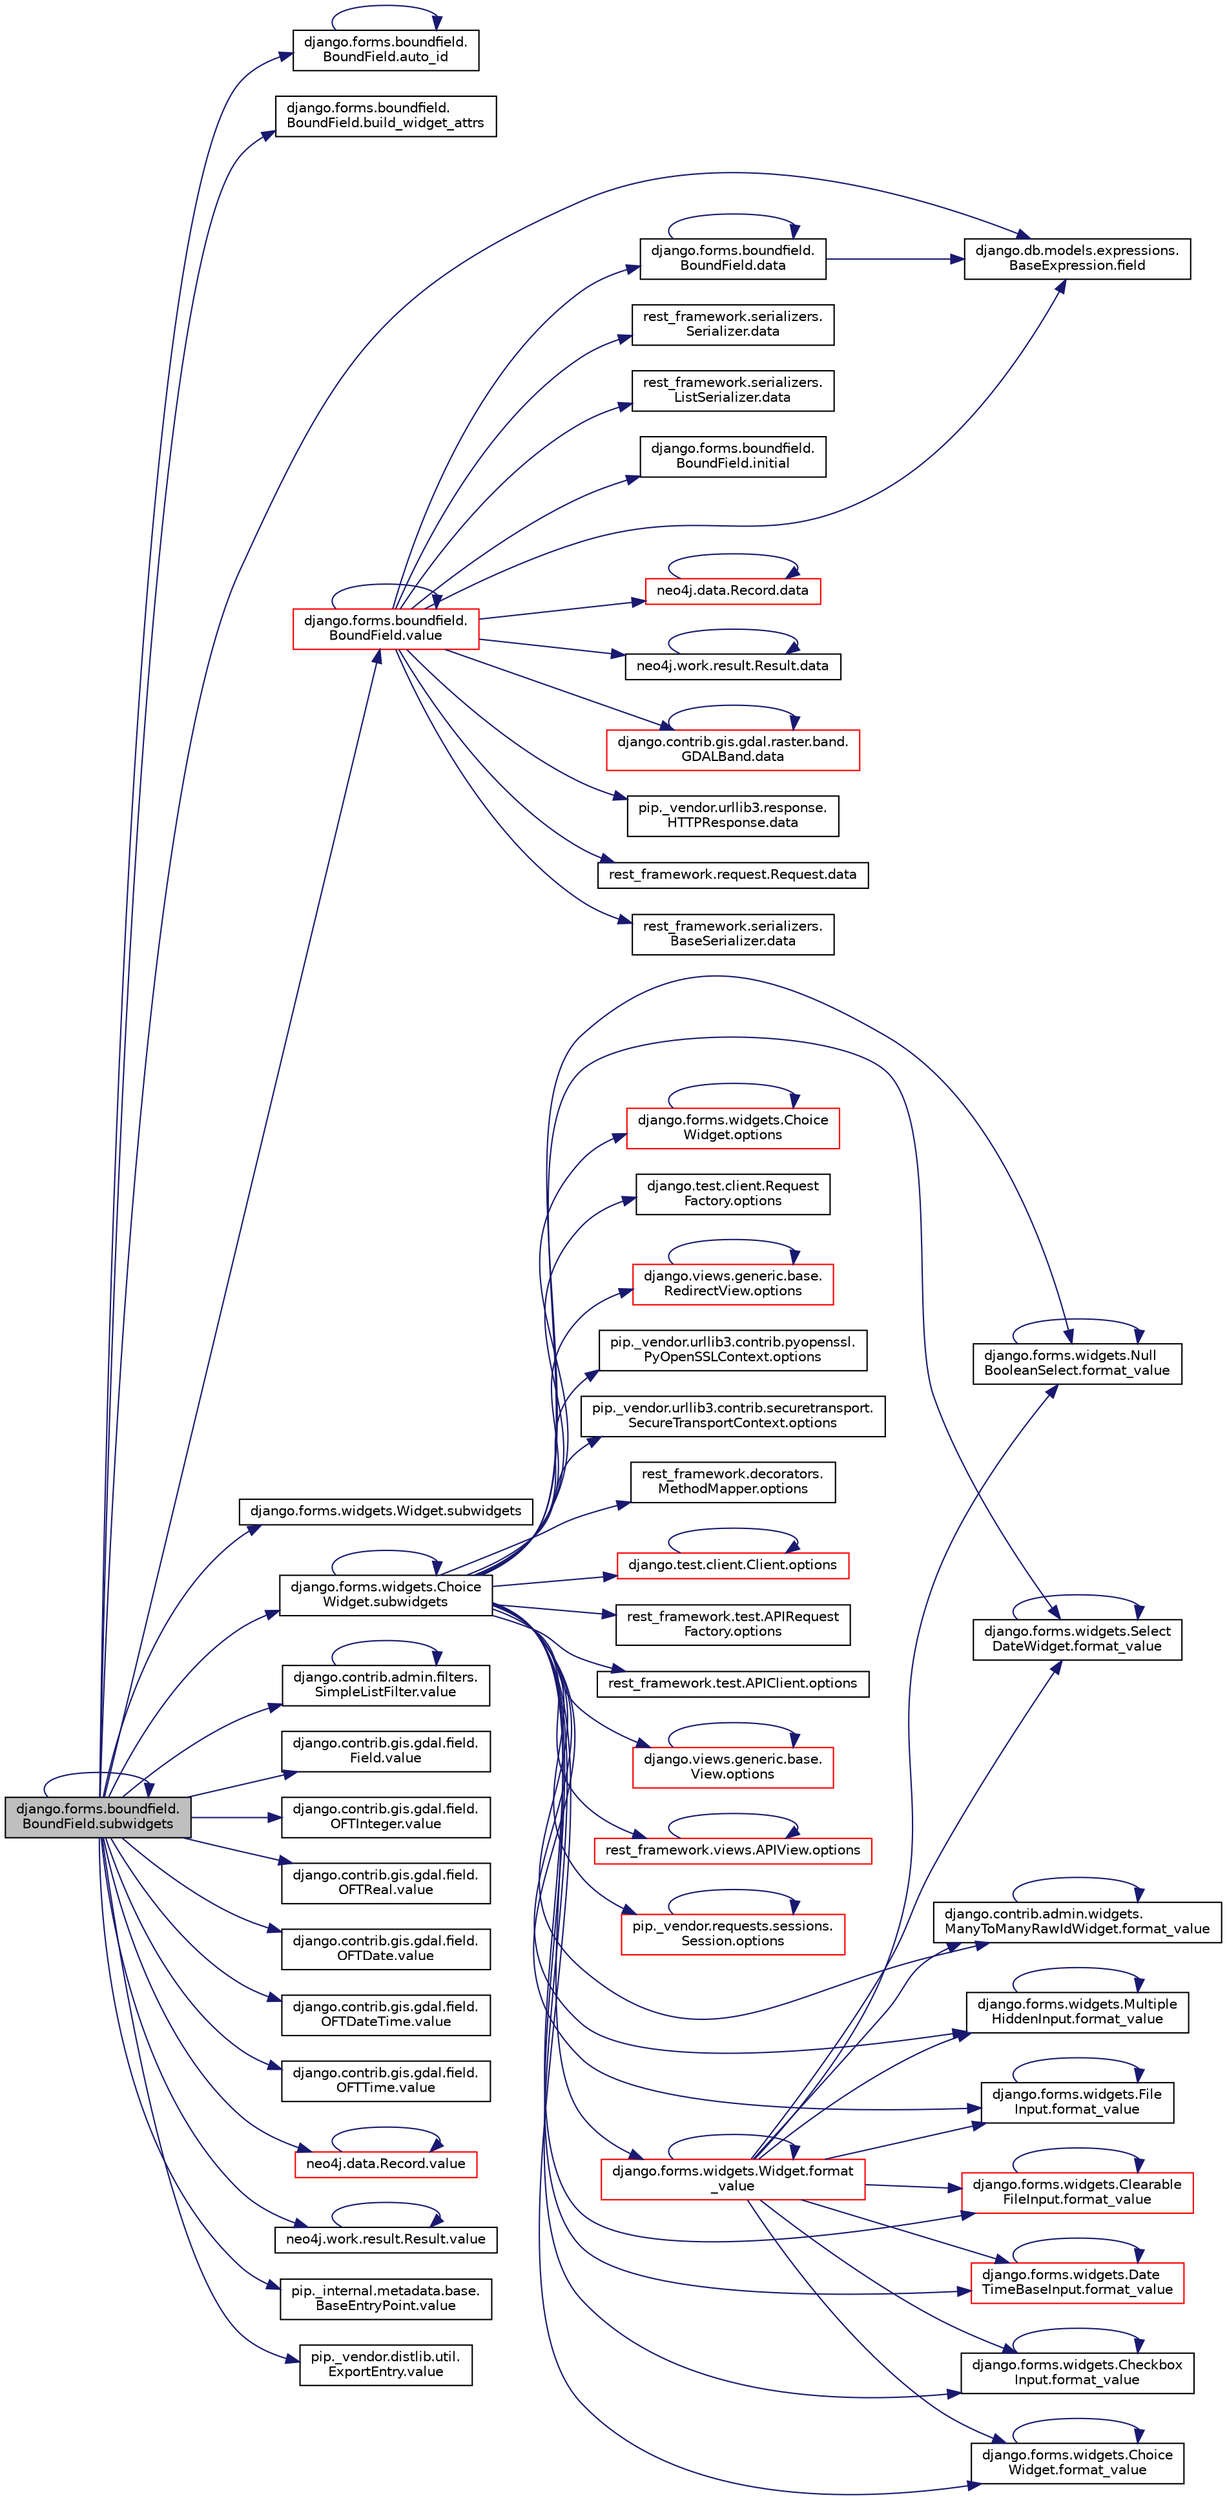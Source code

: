 digraph "django.forms.boundfield.BoundField.subwidgets"
{
 // LATEX_PDF_SIZE
  edge [fontname="Helvetica",fontsize="10",labelfontname="Helvetica",labelfontsize="10"];
  node [fontname="Helvetica",fontsize="10",shape=record];
  rankdir="LR";
  Node1 [label="django.forms.boundfield.\lBoundField.subwidgets",height=0.2,width=0.4,color="black", fillcolor="grey75", style="filled", fontcolor="black",tooltip=" "];
  Node1 -> Node2 [color="midnightblue",fontsize="10",style="solid",fontname="Helvetica"];
  Node2 [label="django.forms.boundfield.\lBoundField.auto_id",height=0.2,width=0.4,color="black", fillcolor="white", style="filled",URL="$da/d92/classdjango_1_1forms_1_1boundfield_1_1_bound_field.html#a68d9bfc7200f45392c4de7f4a9b73a28",tooltip=" "];
  Node2 -> Node2 [color="midnightblue",fontsize="10",style="solid",fontname="Helvetica"];
  Node1 -> Node3 [color="midnightblue",fontsize="10",style="solid",fontname="Helvetica"];
  Node3 [label="django.forms.boundfield.\lBoundField.build_widget_attrs",height=0.2,width=0.4,color="black", fillcolor="white", style="filled",URL="$da/d92/classdjango_1_1forms_1_1boundfield_1_1_bound_field.html#a735e78392bcc3cf07f43baee18330df5",tooltip=" "];
  Node1 -> Node4 [color="midnightblue",fontsize="10",style="solid",fontname="Helvetica"];
  Node4 [label="django.db.models.expressions.\lBaseExpression.field",height=0.2,width=0.4,color="black", fillcolor="white", style="filled",URL="$de/d6b/classdjango_1_1db_1_1models_1_1expressions_1_1_base_expression.html#ac6460ecaca5a7cac6b4bee69bce606fb",tooltip=" "];
  Node1 -> Node1 [color="midnightblue",fontsize="10",style="solid",fontname="Helvetica"];
  Node1 -> Node5 [color="midnightblue",fontsize="10",style="solid",fontname="Helvetica"];
  Node5 [label="django.forms.widgets.Widget.subwidgets",height=0.2,width=0.4,color="black", fillcolor="white", style="filled",URL="$d4/d5e/classdjango_1_1forms_1_1widgets_1_1_widget.html#a594cc10d6619eb8d9f8a3bb1ce6c5671",tooltip=" "];
  Node1 -> Node6 [color="midnightblue",fontsize="10",style="solid",fontname="Helvetica"];
  Node6 [label="django.forms.widgets.Choice\lWidget.subwidgets",height=0.2,width=0.4,color="black", fillcolor="white", style="filled",URL="$d5/d18/classdjango_1_1forms_1_1widgets_1_1_choice_widget.html#a90027127caf58ece2d8c9d59027c9e5b",tooltip=" "];
  Node6 -> Node7 [color="midnightblue",fontsize="10",style="solid",fontname="Helvetica"];
  Node7 [label="django.contrib.admin.widgets.\lManyToManyRawIdWidget.format_value",height=0.2,width=0.4,color="black", fillcolor="white", style="filled",URL="$d4/d57/classdjango_1_1contrib_1_1admin_1_1widgets_1_1_many_to_many_raw_id_widget.html#a1391c370d280c34a648b2aff35054acc",tooltip=" "];
  Node7 -> Node7 [color="midnightblue",fontsize="10",style="solid",fontname="Helvetica"];
  Node6 -> Node8 [color="midnightblue",fontsize="10",style="solid",fontname="Helvetica"];
  Node8 [label="django.forms.widgets.Widget.format\l_value",height=0.2,width=0.4,color="red", fillcolor="white", style="filled",URL="$d4/d5e/classdjango_1_1forms_1_1widgets_1_1_widget.html#a6223d906d553e933a2c703b77e813d27",tooltip=" "];
  Node8 -> Node7 [color="midnightblue",fontsize="10",style="solid",fontname="Helvetica"];
  Node8 -> Node8 [color="midnightblue",fontsize="10",style="solid",fontname="Helvetica"];
  Node8 -> Node24 [color="midnightblue",fontsize="10",style="solid",fontname="Helvetica"];
  Node24 [label="django.forms.widgets.Multiple\lHiddenInput.format_value",height=0.2,width=0.4,color="black", fillcolor="white", style="filled",URL="$d4/d67/classdjango_1_1forms_1_1widgets_1_1_multiple_hidden_input.html#acd1e4a9d6b367d10527a872c9190ac48",tooltip=" "];
  Node24 -> Node24 [color="midnightblue",fontsize="10",style="solid",fontname="Helvetica"];
  Node8 -> Node25 [color="midnightblue",fontsize="10",style="solid",fontname="Helvetica"];
  Node25 [label="django.forms.widgets.File\lInput.format_value",height=0.2,width=0.4,color="black", fillcolor="white", style="filled",URL="$da/dbe/classdjango_1_1forms_1_1widgets_1_1_file_input.html#a5ae855e6bf630f83ce9880d6be974646",tooltip=" "];
  Node25 -> Node25 [color="midnightblue",fontsize="10",style="solid",fontname="Helvetica"];
  Node8 -> Node26 [color="midnightblue",fontsize="10",style="solid",fontname="Helvetica"];
  Node26 [label="django.forms.widgets.Clearable\lFileInput.format_value",height=0.2,width=0.4,color="red", fillcolor="white", style="filled",URL="$d2/de5/classdjango_1_1forms_1_1widgets_1_1_clearable_file_input.html#accf7dcd2c3f220e4796bc2569909abb7",tooltip=" "];
  Node26 -> Node26 [color="midnightblue",fontsize="10",style="solid",fontname="Helvetica"];
  Node8 -> Node30 [color="midnightblue",fontsize="10",style="solid",fontname="Helvetica"];
  Node30 [label="django.forms.widgets.Date\lTimeBaseInput.format_value",height=0.2,width=0.4,color="red", fillcolor="white", style="filled",URL="$df/d20/classdjango_1_1forms_1_1widgets_1_1_date_time_base_input.html#af01d028f3a572178ecd996fa4f1a044b",tooltip=" "];
  Node30 -> Node30 [color="midnightblue",fontsize="10",style="solid",fontname="Helvetica"];
  Node8 -> Node40 [color="midnightblue",fontsize="10",style="solid",fontname="Helvetica"];
  Node40 [label="django.forms.widgets.Checkbox\lInput.format_value",height=0.2,width=0.4,color="black", fillcolor="white", style="filled",URL="$d3/d6a/classdjango_1_1forms_1_1widgets_1_1_checkbox_input.html#ac8f790935495868696b00a4e2d91dd44",tooltip=" "];
  Node40 -> Node40 [color="midnightblue",fontsize="10",style="solid",fontname="Helvetica"];
  Node8 -> Node41 [color="midnightblue",fontsize="10",style="solid",fontname="Helvetica"];
  Node41 [label="django.forms.widgets.Choice\lWidget.format_value",height=0.2,width=0.4,color="black", fillcolor="white", style="filled",URL="$d5/d18/classdjango_1_1forms_1_1widgets_1_1_choice_widget.html#a6e533bdf8a716c0c3965fcec5d50aadb",tooltip=" "];
  Node41 -> Node41 [color="midnightblue",fontsize="10",style="solid",fontname="Helvetica"];
  Node8 -> Node42 [color="midnightblue",fontsize="10",style="solid",fontname="Helvetica"];
  Node42 [label="django.forms.widgets.Null\lBooleanSelect.format_value",height=0.2,width=0.4,color="black", fillcolor="white", style="filled",URL="$db/d9d/classdjango_1_1forms_1_1widgets_1_1_null_boolean_select.html#a80dd8399aec752db34bfae6fa7ce874b",tooltip=" "];
  Node42 -> Node42 [color="midnightblue",fontsize="10",style="solid",fontname="Helvetica"];
  Node8 -> Node43 [color="midnightblue",fontsize="10",style="solid",fontname="Helvetica"];
  Node43 [label="django.forms.widgets.Select\lDateWidget.format_value",height=0.2,width=0.4,color="black", fillcolor="white", style="filled",URL="$d5/d4d/classdjango_1_1forms_1_1widgets_1_1_select_date_widget.html#ae99f12c64d46ebb3b795dd96ea47f224",tooltip=" "];
  Node43 -> Node43 [color="midnightblue",fontsize="10",style="solid",fontname="Helvetica"];
  Node6 -> Node24 [color="midnightblue",fontsize="10",style="solid",fontname="Helvetica"];
  Node6 -> Node25 [color="midnightblue",fontsize="10",style="solid",fontname="Helvetica"];
  Node6 -> Node26 [color="midnightblue",fontsize="10",style="solid",fontname="Helvetica"];
  Node6 -> Node30 [color="midnightblue",fontsize="10",style="solid",fontname="Helvetica"];
  Node6 -> Node40 [color="midnightblue",fontsize="10",style="solid",fontname="Helvetica"];
  Node6 -> Node41 [color="midnightblue",fontsize="10",style="solid",fontname="Helvetica"];
  Node6 -> Node42 [color="midnightblue",fontsize="10",style="solid",fontname="Helvetica"];
  Node6 -> Node43 [color="midnightblue",fontsize="10",style="solid",fontname="Helvetica"];
  Node6 -> Node51 [color="midnightblue",fontsize="10",style="solid",fontname="Helvetica"];
  Node51 [label="django.forms.widgets.Choice\lWidget.options",height=0.2,width=0.4,color="red", fillcolor="white", style="filled",URL="$d5/d18/classdjango_1_1forms_1_1widgets_1_1_choice_widget.html#a40af062eadb43dcc4a326e0e6e66ad78",tooltip=" "];
  Node51 -> Node51 [color="midnightblue",fontsize="10",style="solid",fontname="Helvetica"];
  Node6 -> Node1572 [color="midnightblue",fontsize="10",style="solid",fontname="Helvetica"];
  Node1572 [label="django.test.client.Request\lFactory.options",height=0.2,width=0.4,color="black", fillcolor="white", style="filled",URL="$db/d7f/classdjango_1_1test_1_1client_1_1_request_factory.html#a3074017fe1473bafd8111cf3db0f4994",tooltip=" "];
  Node6 -> Node1575 [color="midnightblue",fontsize="10",style="solid",fontname="Helvetica"];
  Node1575 [label="django.views.generic.base.\lRedirectView.options",height=0.2,width=0.4,color="red", fillcolor="white", style="filled",URL="$dd/dec/classdjango_1_1views_1_1generic_1_1base_1_1_redirect_view.html#a3d98c40d0ae00664fd5789503f4554a3",tooltip=" "];
  Node1575 -> Node1575 [color="midnightblue",fontsize="10",style="solid",fontname="Helvetica"];
  Node6 -> Node1568 [color="midnightblue",fontsize="10",style="solid",fontname="Helvetica"];
  Node1568 [label="pip._vendor.urllib3.contrib.pyopenssl.\lPyOpenSSLContext.options",height=0.2,width=0.4,color="black", fillcolor="white", style="filled",URL="$de/d6e/classpip_1_1__vendor_1_1urllib3_1_1contrib_1_1pyopenssl_1_1_py_open_s_s_l_context.html#aba62a6535e9a714f3ba82260a8401e3d",tooltip=" "];
  Node6 -> Node1569 [color="midnightblue",fontsize="10",style="solid",fontname="Helvetica"];
  Node1569 [label="pip._vendor.urllib3.contrib.securetransport.\lSecureTransportContext.options",height=0.2,width=0.4,color="black", fillcolor="white", style="filled",URL="$d6/d52/classpip_1_1__vendor_1_1urllib3_1_1contrib_1_1securetransport_1_1_secure_transport_context.html#a9442a02c94ce8e39bc9d76962265d6ed",tooltip=" "];
  Node6 -> Node1570 [color="midnightblue",fontsize="10",style="solid",fontname="Helvetica"];
  Node1570 [label="rest_framework.decorators.\lMethodMapper.options",height=0.2,width=0.4,color="black", fillcolor="white", style="filled",URL="$d1/d97/classrest__framework_1_1decorators_1_1_method_mapper.html#a958bf6e0a15c0f7000609dd7f849c1bf",tooltip=" "];
  Node6 -> Node1571 [color="midnightblue",fontsize="10",style="solid",fontname="Helvetica"];
  Node1571 [label="django.test.client.Client.options",height=0.2,width=0.4,color="red", fillcolor="white", style="filled",URL="$d2/d2e/classdjango_1_1test_1_1client_1_1_client.html#a5b3e5328b444683e8158e3cc8f7c5776",tooltip=" "];
  Node1571 -> Node1571 [color="midnightblue",fontsize="10",style="solid",fontname="Helvetica"];
  Node6 -> Node1576 [color="midnightblue",fontsize="10",style="solid",fontname="Helvetica"];
  Node1576 [label="rest_framework.test.APIRequest\lFactory.options",height=0.2,width=0.4,color="black", fillcolor="white", style="filled",URL="$da/d3c/classrest__framework_1_1test_1_1_a_p_i_request_factory.html#ad16f2fbbbcc0fd0d13e4abf81f445d3d",tooltip=" "];
  Node6 -> Node1577 [color="midnightblue",fontsize="10",style="solid",fontname="Helvetica"];
  Node1577 [label="rest_framework.test.APIClient.options",height=0.2,width=0.4,color="black", fillcolor="white", style="filled",URL="$da/d51/classrest__framework_1_1test_1_1_a_p_i_client.html#a79518a8233d8af44fd9f3977dad816ec",tooltip=" "];
  Node6 -> Node1573 [color="midnightblue",fontsize="10",style="solid",fontname="Helvetica"];
  Node1573 [label="django.views.generic.base.\lView.options",height=0.2,width=0.4,color="red", fillcolor="white", style="filled",URL="$d0/ddc/classdjango_1_1views_1_1generic_1_1base_1_1_view.html#af2e5ef0c238f8ecbde47b709be05ce5b",tooltip=" "];
  Node1573 -> Node1573 [color="midnightblue",fontsize="10",style="solid",fontname="Helvetica"];
  Node6 -> Node1578 [color="midnightblue",fontsize="10",style="solid",fontname="Helvetica"];
  Node1578 [label="rest_framework.views.APIView.options",height=0.2,width=0.4,color="red", fillcolor="white", style="filled",URL="$d3/d7d/classrest__framework_1_1views_1_1_a_p_i_view.html#ae71062d24bd6dbb74136be47f35ac42f",tooltip=" "];
  Node1578 -> Node1578 [color="midnightblue",fontsize="10",style="solid",fontname="Helvetica"];
  Node6 -> Node1581 [color="midnightblue",fontsize="10",style="solid",fontname="Helvetica"];
  Node1581 [label="pip._vendor.requests.sessions.\lSession.options",height=0.2,width=0.4,color="red", fillcolor="white", style="filled",URL="$da/de9/classpip_1_1__vendor_1_1requests_1_1sessions_1_1_session.html#a782817284df10ee3d0c9a656670017b6",tooltip=" "];
  Node1581 -> Node1581 [color="midnightblue",fontsize="10",style="solid",fontname="Helvetica"];
  Node6 -> Node6 [color="midnightblue",fontsize="10",style="solid",fontname="Helvetica"];
  Node1 -> Node58 [color="midnightblue",fontsize="10",style="solid",fontname="Helvetica"];
  Node58 [label="django.contrib.admin.filters.\lSimpleListFilter.value",height=0.2,width=0.4,color="black", fillcolor="white", style="filled",URL="$d8/d1e/classdjango_1_1contrib_1_1admin_1_1filters_1_1_simple_list_filter.html#a097bd85958bebea50fff072924c45886",tooltip=" "];
  Node58 -> Node58 [color="midnightblue",fontsize="10",style="solid",fontname="Helvetica"];
  Node1 -> Node59 [color="midnightblue",fontsize="10",style="solid",fontname="Helvetica"];
  Node59 [label="django.contrib.gis.gdal.field.\lField.value",height=0.2,width=0.4,color="black", fillcolor="white", style="filled",URL="$d8/d65/classdjango_1_1contrib_1_1gis_1_1gdal_1_1field_1_1_field.html#a570adeaab6349f1bbe81fe16bc5149de",tooltip=" "];
  Node1 -> Node60 [color="midnightblue",fontsize="10",style="solid",fontname="Helvetica"];
  Node60 [label="django.contrib.gis.gdal.field.\lOFTInteger.value",height=0.2,width=0.4,color="black", fillcolor="white", style="filled",URL="$d9/d05/classdjango_1_1contrib_1_1gis_1_1gdal_1_1field_1_1_o_f_t_integer.html#aab710e64a331594d8a101975de5ec256",tooltip=" "];
  Node1 -> Node61 [color="midnightblue",fontsize="10",style="solid",fontname="Helvetica"];
  Node61 [label="django.contrib.gis.gdal.field.\lOFTReal.value",height=0.2,width=0.4,color="black", fillcolor="white", style="filled",URL="$d8/d01/classdjango_1_1contrib_1_1gis_1_1gdal_1_1field_1_1_o_f_t_real.html#aba0c175b636a19f53ad54bc76a20df8b",tooltip=" "];
  Node1 -> Node62 [color="midnightblue",fontsize="10",style="solid",fontname="Helvetica"];
  Node62 [label="django.contrib.gis.gdal.field.\lOFTDate.value",height=0.2,width=0.4,color="black", fillcolor="white", style="filled",URL="$db/dd9/classdjango_1_1contrib_1_1gis_1_1gdal_1_1field_1_1_o_f_t_date.html#ac20cfea2f8621cf92bd2dc5c78197884",tooltip=" "];
  Node1 -> Node63 [color="midnightblue",fontsize="10",style="solid",fontname="Helvetica"];
  Node63 [label="django.contrib.gis.gdal.field.\lOFTDateTime.value",height=0.2,width=0.4,color="black", fillcolor="white", style="filled",URL="$d7/dca/classdjango_1_1contrib_1_1gis_1_1gdal_1_1field_1_1_o_f_t_date_time.html#ae8162311bb68d5ccfbde29c31f856151",tooltip=" "];
  Node1 -> Node64 [color="midnightblue",fontsize="10",style="solid",fontname="Helvetica"];
  Node64 [label="django.contrib.gis.gdal.field.\lOFTTime.value",height=0.2,width=0.4,color="black", fillcolor="white", style="filled",URL="$df/d6a/classdjango_1_1contrib_1_1gis_1_1gdal_1_1field_1_1_o_f_t_time.html#a7ae00952c25d8c6ac48f434eeac60541",tooltip=" "];
  Node1 -> Node65 [color="midnightblue",fontsize="10",style="solid",fontname="Helvetica"];
  Node65 [label="django.forms.boundfield.\lBoundField.value",height=0.2,width=0.4,color="red", fillcolor="white", style="filled",URL="$da/d92/classdjango_1_1forms_1_1boundfield_1_1_bound_field.html#a78b5ca590168dcb0f7efcac1922a93c7",tooltip=" "];
  Node65 -> Node66 [color="midnightblue",fontsize="10",style="solid",fontname="Helvetica"];
  Node66 [label="django.forms.boundfield.\lBoundField.data",height=0.2,width=0.4,color="black", fillcolor="white", style="filled",URL="$da/d92/classdjango_1_1forms_1_1boundfield_1_1_bound_field.html#ab171a7cf1b7f223c5a378a8a216c665d",tooltip=" "];
  Node66 -> Node66 [color="midnightblue",fontsize="10",style="solid",fontname="Helvetica"];
  Node66 -> Node4 [color="midnightblue",fontsize="10",style="solid",fontname="Helvetica"];
  Node65 -> Node67 [color="midnightblue",fontsize="10",style="solid",fontname="Helvetica"];
  Node67 [label="neo4j.data.Record.data",height=0.2,width=0.4,color="red", fillcolor="white", style="filled",URL="$d8/da3/classneo4j_1_1data_1_1_record.html#a24123084c9f60275847a4509076677bf",tooltip=" "];
  Node67 -> Node67 [color="midnightblue",fontsize="10",style="solid",fontname="Helvetica"];
  Node65 -> Node878 [color="midnightblue",fontsize="10",style="solid",fontname="Helvetica"];
  Node878 [label="neo4j.work.result.Result.data",height=0.2,width=0.4,color="black", fillcolor="white", style="filled",URL="$d6/d93/classneo4j_1_1work_1_1result_1_1_result.html#a91a9d95693baed609c832d2306811873",tooltip=" "];
  Node878 -> Node878 [color="midnightblue",fontsize="10",style="solid",fontname="Helvetica"];
  Node65 -> Node866 [color="midnightblue",fontsize="10",style="solid",fontname="Helvetica"];
  Node866 [label="django.contrib.gis.gdal.raster.band.\lGDALBand.data",height=0.2,width=0.4,color="red", fillcolor="white", style="filled",URL="$d5/d4d/classdjango_1_1contrib_1_1gis_1_1gdal_1_1raster_1_1band_1_1_g_d_a_l_band.html#ab034c17962c340c65434561c57451461",tooltip=" "];
  Node866 -> Node866 [color="midnightblue",fontsize="10",style="solid",fontname="Helvetica"];
  Node65 -> Node879 [color="midnightblue",fontsize="10",style="solid",fontname="Helvetica"];
  Node879 [label="pip._vendor.urllib3.response.\lHTTPResponse.data",height=0.2,width=0.4,color="black", fillcolor="white", style="filled",URL="$dd/d5a/classpip_1_1__vendor_1_1urllib3_1_1response_1_1_h_t_t_p_response.html#a6e7ac6d6d58cacbce67ec13daeedeb7c",tooltip=" "];
  Node65 -> Node880 [color="midnightblue",fontsize="10",style="solid",fontname="Helvetica"];
  Node880 [label="rest_framework.request.Request.data",height=0.2,width=0.4,color="black", fillcolor="white", style="filled",URL="$d9/d48/classrest__framework_1_1request_1_1_request.html#ae246e53ff4ce6ec7367efa833ac43eb7",tooltip=" "];
  Node65 -> Node881 [color="midnightblue",fontsize="10",style="solid",fontname="Helvetica"];
  Node881 [label="rest_framework.serializers.\lBaseSerializer.data",height=0.2,width=0.4,color="black", fillcolor="white", style="filled",URL="$d9/de7/classrest__framework_1_1serializers_1_1_base_serializer.html#ab8e2dde5ecf9c3cc38be55e4b92f7fae",tooltip=" "];
  Node65 -> Node882 [color="midnightblue",fontsize="10",style="solid",fontname="Helvetica"];
  Node882 [label="rest_framework.serializers.\lSerializer.data",height=0.2,width=0.4,color="black", fillcolor="white", style="filled",URL="$de/daf/classrest__framework_1_1serializers_1_1_serializer.html#a028ae12666279b96942ec52c9e0bfb70",tooltip=" "];
  Node65 -> Node883 [color="midnightblue",fontsize="10",style="solid",fontname="Helvetica"];
  Node883 [label="rest_framework.serializers.\lListSerializer.data",height=0.2,width=0.4,color="black", fillcolor="white", style="filled",URL="$d9/dee/classrest__framework_1_1serializers_1_1_list_serializer.html#a98b5c9f9dc18b200355dfed8df68dd19",tooltip=" "];
  Node65 -> Node4 [color="midnightblue",fontsize="10",style="solid",fontname="Helvetica"];
  Node65 -> Node811 [color="midnightblue",fontsize="10",style="solid",fontname="Helvetica"];
  Node811 [label="django.forms.boundfield.\lBoundField.initial",height=0.2,width=0.4,color="black", fillcolor="white", style="filled",URL="$da/d92/classdjango_1_1forms_1_1boundfield_1_1_bound_field.html#a9b4e04b5d7b926365bbda9f1fe3453f5",tooltip=" "];
  Node65 -> Node65 [color="midnightblue",fontsize="10",style="solid",fontname="Helvetica"];
  Node1 -> Node4107 [color="midnightblue",fontsize="10",style="solid",fontname="Helvetica"];
  Node4107 [label="neo4j.data.Record.value",height=0.2,width=0.4,color="red", fillcolor="white", style="filled",URL="$d8/da3/classneo4j_1_1data_1_1_record.html#ae2d53cb92bb656f253f3114f9fce90fe",tooltip=" "];
  Node4107 -> Node4107 [color="midnightblue",fontsize="10",style="solid",fontname="Helvetica"];
  Node1 -> Node4108 [color="midnightblue",fontsize="10",style="solid",fontname="Helvetica"];
  Node4108 [label="neo4j.work.result.Result.value",height=0.2,width=0.4,color="black", fillcolor="white", style="filled",URL="$d6/d93/classneo4j_1_1work_1_1result_1_1_result.html#a3a5d710c3e1949334a6471c0fe1ebf76",tooltip=" "];
  Node4108 -> Node4108 [color="midnightblue",fontsize="10",style="solid",fontname="Helvetica"];
  Node1 -> Node4109 [color="midnightblue",fontsize="10",style="solid",fontname="Helvetica"];
  Node4109 [label="pip._internal.metadata.base.\lBaseEntryPoint.value",height=0.2,width=0.4,color="black", fillcolor="white", style="filled",URL="$d1/d78/classpip_1_1__internal_1_1metadata_1_1base_1_1_base_entry_point.html#a446ba6422d9cd9c14da8fdd2cbb91a25",tooltip=" "];
  Node1 -> Node4110 [color="midnightblue",fontsize="10",style="solid",fontname="Helvetica"];
  Node4110 [label="pip._vendor.distlib.util.\lExportEntry.value",height=0.2,width=0.4,color="black", fillcolor="white", style="filled",URL="$db/d5f/classpip_1_1__vendor_1_1distlib_1_1util_1_1_export_entry.html#a9539b5979cb04b54812b45cd4482c1be",tooltip=" "];
}
